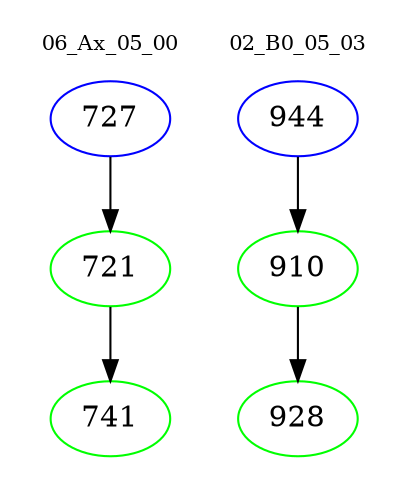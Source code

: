 digraph{
subgraph cluster_0 {
color = white
label = "06_Ax_05_00";
fontsize=10;
T0_727 [label="727", color="blue"]
T0_727 -> T0_721 [color="black"]
T0_721 [label="721", color="green"]
T0_721 -> T0_741 [color="black"]
T0_741 [label="741", color="green"]
}
subgraph cluster_1 {
color = white
label = "02_B0_05_03";
fontsize=10;
T1_944 [label="944", color="blue"]
T1_944 -> T1_910 [color="black"]
T1_910 [label="910", color="green"]
T1_910 -> T1_928 [color="black"]
T1_928 [label="928", color="green"]
}
}
